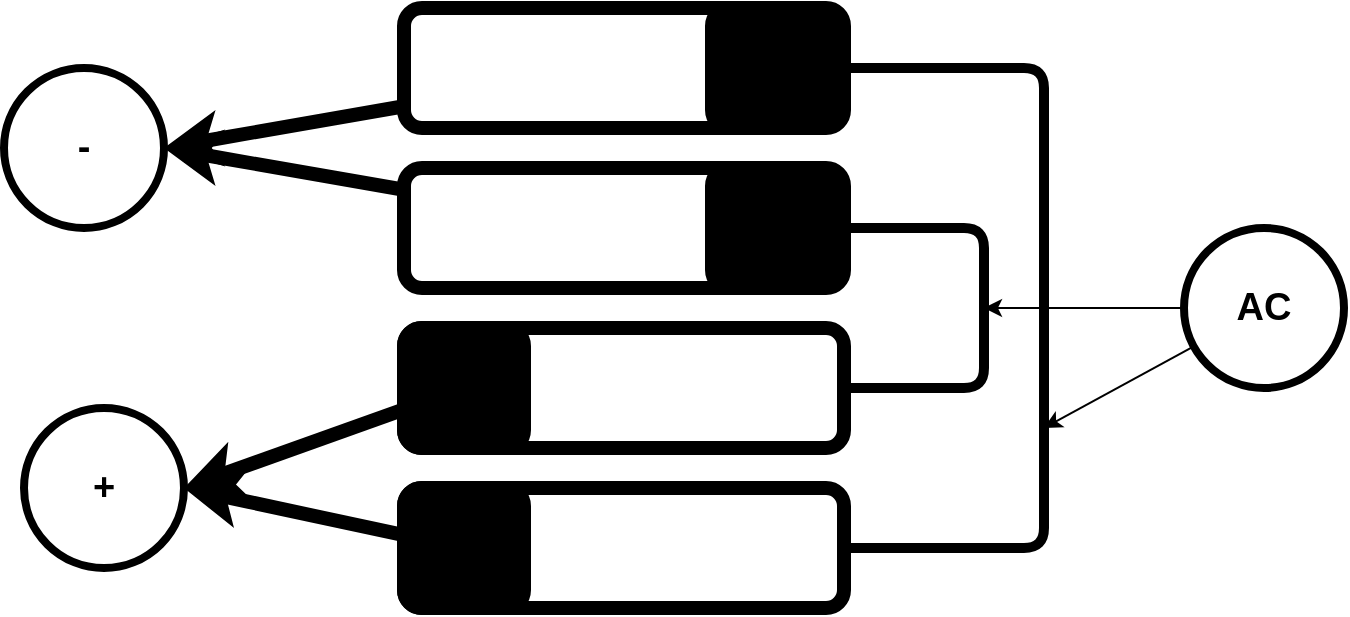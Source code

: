 <mxfile>
    <diagram id="QI2VVd3Y-YdUV62vxfnD" name="Page-1">
        <mxGraphModel dx="376" dy="205" grid="1" gridSize="10" guides="1" tooltips="1" connect="1" arrows="1" fold="1" page="1" pageScale="1" pageWidth="827" pageHeight="1169" math="0" shadow="0">
            <root>
                <mxCell id="0"/>
                <mxCell id="1" parent="0"/>
                <mxCell id="20" style="edgeStyle=none;html=1;strokeWidth=7;entryX=1;entryY=0.5;entryDx=0;entryDy=0;" parent="1" source="2" target="13" edge="1">
                    <mxGeometry relative="1" as="geometry"/>
                </mxCell>
                <mxCell id="2" value="" style="rounded=1;whiteSpace=wrap;html=1;strokeWidth=7;" parent="1" vertex="1">
                    <mxGeometry x="230" y="160" width="220" height="60" as="geometry"/>
                </mxCell>
                <mxCell id="21" style="edgeStyle=none;html=1;entryX=1;entryY=0.5;entryDx=0;entryDy=0;strokeWidth=7;" parent="1" source="3" target="13" edge="1">
                    <mxGeometry relative="1" as="geometry"/>
                </mxCell>
                <mxCell id="3" value="" style="rounded=1;whiteSpace=wrap;html=1;strokeWidth=7;" parent="1" vertex="1">
                    <mxGeometry x="230" y="240" width="220" height="60" as="geometry"/>
                </mxCell>
                <mxCell id="4" value="" style="rounded=1;whiteSpace=wrap;html=1;strokeWidth=7;" parent="1" vertex="1">
                    <mxGeometry x="230" y="320" width="220" height="60" as="geometry"/>
                </mxCell>
                <mxCell id="5" value="" style="rounded=1;whiteSpace=wrap;html=1;strokeWidth=7;" parent="1" vertex="1">
                    <mxGeometry x="230" y="400" width="220" height="60" as="geometry"/>
                </mxCell>
                <mxCell id="6" value="" style="rounded=1;whiteSpace=wrap;html=1;strokeWidth=7;fillColor=#000000;" parent="1" vertex="1">
                    <mxGeometry x="384" y="160" width="60" height="60" as="geometry"/>
                </mxCell>
                <mxCell id="7" value="" style="rounded=1;whiteSpace=wrap;html=1;strokeWidth=7;fillColor=#000000;" parent="1" vertex="1">
                    <mxGeometry x="384" y="240" width="60" height="60" as="geometry"/>
                </mxCell>
                <mxCell id="22" style="edgeStyle=none;html=1;entryX=1;entryY=0.5;entryDx=0;entryDy=0;strokeWidth=7;" parent="1" source="8" target="12" edge="1">
                    <mxGeometry relative="1" as="geometry"/>
                </mxCell>
                <mxCell id="8" value="" style="rounded=1;whiteSpace=wrap;html=1;strokeWidth=7;fillColor=#000000;" parent="1" vertex="1">
                    <mxGeometry x="230" y="320" width="60" height="60" as="geometry"/>
                </mxCell>
                <mxCell id="23" style="edgeStyle=none;html=1;entryX=1;entryY=0.5;entryDx=0;entryDy=0;strokeWidth=7;" parent="1" source="9" target="12" edge="1">
                    <mxGeometry relative="1" as="geometry"/>
                </mxCell>
                <mxCell id="9" value="" style="rounded=1;whiteSpace=wrap;html=1;strokeWidth=7;fillColor=#000000;" parent="1" vertex="1">
                    <mxGeometry x="230" y="400" width="60" height="60" as="geometry"/>
                </mxCell>
                <mxCell id="27" style="edgeStyle=none;html=1;" parent="1" source="10" edge="1">
                    <mxGeometry relative="1" as="geometry">
                        <mxPoint x="520" y="310" as="targetPoint"/>
                    </mxGeometry>
                </mxCell>
                <mxCell id="28" style="edgeStyle=none;html=1;" parent="1" source="10" edge="1">
                    <mxGeometry relative="1" as="geometry">
                        <mxPoint x="550" y="370" as="targetPoint"/>
                    </mxGeometry>
                </mxCell>
                <mxCell id="10" value="AC" style="ellipse;whiteSpace=wrap;html=1;aspect=fixed;strokeWidth=4;fontStyle=1;fontSize=19;" parent="1" vertex="1">
                    <mxGeometry x="620" y="270" width="80" height="80" as="geometry"/>
                </mxCell>
                <mxCell id="12" value="+" style="ellipse;whiteSpace=wrap;html=1;aspect=fixed;strokeWidth=4;fontStyle=1;fontSize=19;" parent="1" vertex="1">
                    <mxGeometry x="40" y="360" width="80" height="80" as="geometry"/>
                </mxCell>
                <mxCell id="13" value="-" style="ellipse;whiteSpace=wrap;html=1;aspect=fixed;strokeWidth=4;fontStyle=1;fontSize=19;" parent="1" vertex="1">
                    <mxGeometry x="30" y="190" width="80" height="80" as="geometry"/>
                </mxCell>
                <mxCell id="25" value="" style="endArrow=none;html=1;strokeWidth=5;exitX=1;exitY=0.5;exitDx=0;exitDy=0;entryX=1;entryY=0.5;entryDx=0;entryDy=0;" parent="1" source="3" target="4" edge="1">
                    <mxGeometry width="50" height="50" relative="1" as="geometry">
                        <mxPoint x="500" y="310" as="sourcePoint"/>
                        <mxPoint x="550" y="260" as="targetPoint"/>
                        <Array as="points">
                            <mxPoint x="520" y="270"/>
                            <mxPoint x="520" y="350"/>
                        </Array>
                    </mxGeometry>
                </mxCell>
                <mxCell id="26" value="" style="endArrow=none;html=1;strokeWidth=5;exitX=1;exitY=0.5;exitDx=0;exitDy=0;entryX=1;entryY=0.5;entryDx=0;entryDy=0;" parent="1" source="2" target="5" edge="1">
                    <mxGeometry width="50" height="50" relative="1" as="geometry">
                        <mxPoint x="460" y="280" as="sourcePoint"/>
                        <mxPoint x="460" y="360" as="targetPoint"/>
                        <Array as="points">
                            <mxPoint x="550" y="190"/>
                            <mxPoint x="550" y="430"/>
                        </Array>
                    </mxGeometry>
                </mxCell>
            </root>
        </mxGraphModel>
    </diagram>
</mxfile>